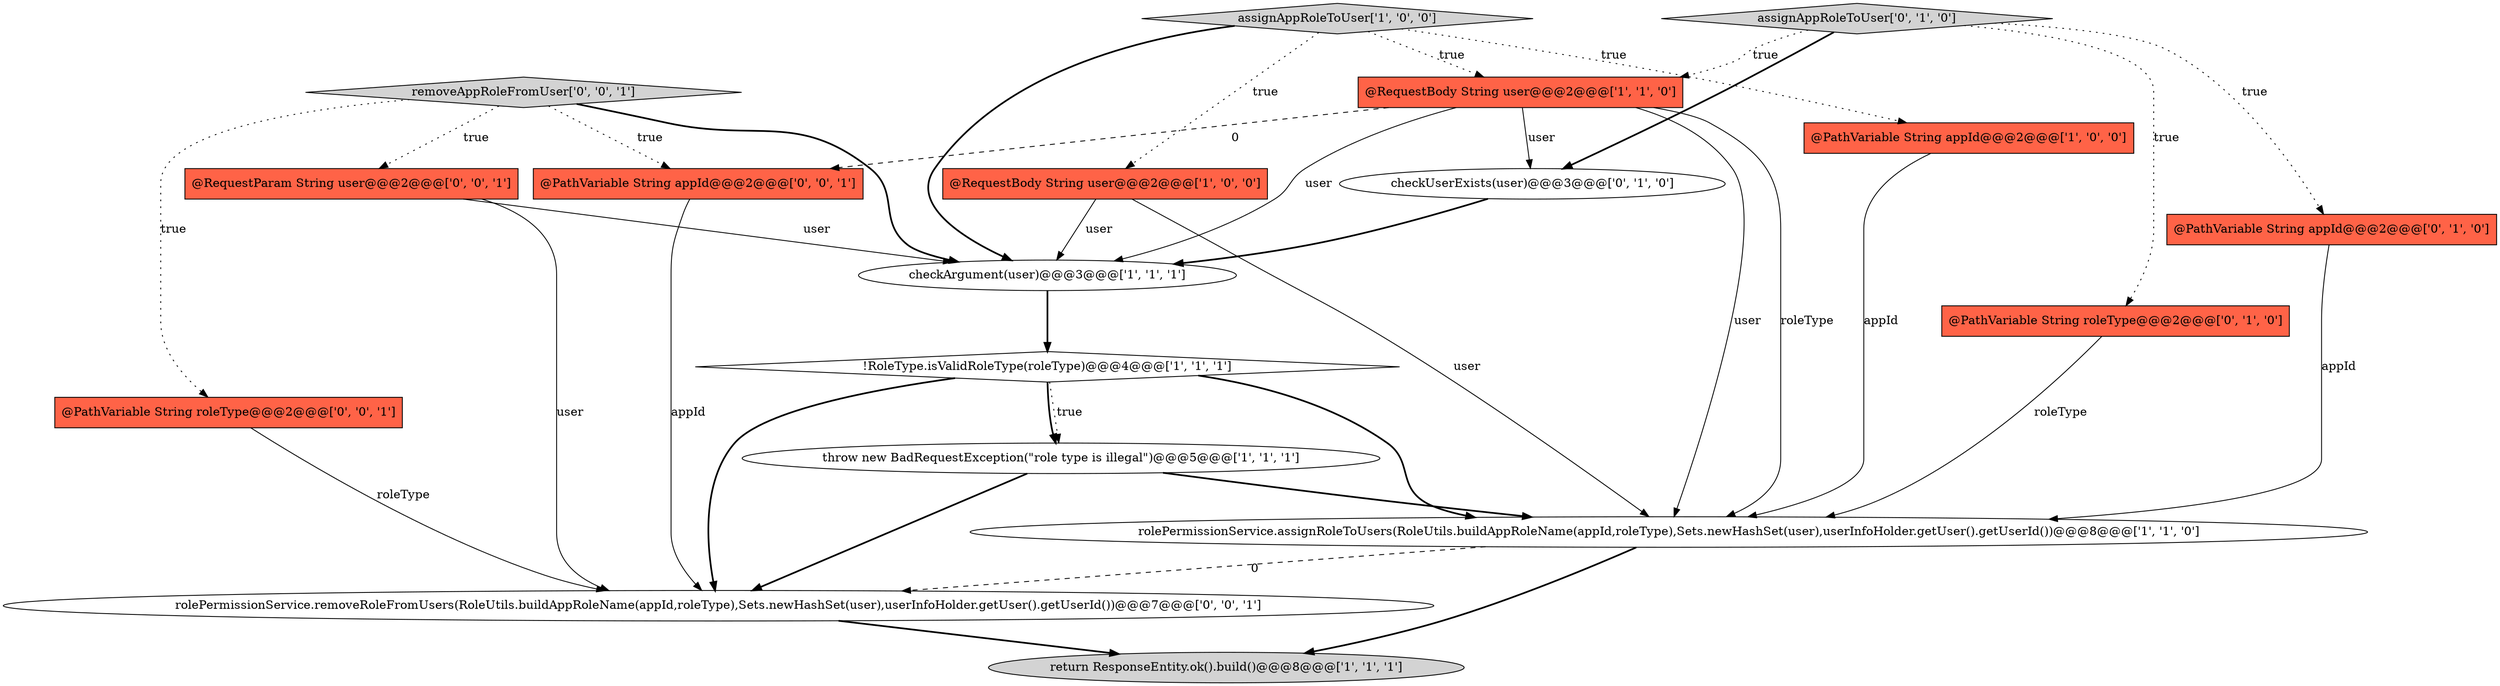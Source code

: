 digraph {
3 [style = filled, label = "@PathVariable String appId@@@2@@@['1', '0', '0']", fillcolor = tomato, shape = box image = "AAA0AAABBB1BBB"];
4 [style = filled, label = "@RequestBody String user@@@2@@@['1', '1', '0']", fillcolor = tomato, shape = box image = "AAA0AAABBB1BBB"];
5 [style = filled, label = "checkArgument(user)@@@3@@@['1', '1', '1']", fillcolor = white, shape = ellipse image = "AAA0AAABBB1BBB"];
7 [style = filled, label = "!RoleType.isValidRoleType(roleType)@@@4@@@['1', '1', '1']", fillcolor = white, shape = diamond image = "AAA0AAABBB1BBB"];
10 [style = filled, label = "checkUserExists(user)@@@3@@@['0', '1', '0']", fillcolor = white, shape = ellipse image = "AAA1AAABBB2BBB"];
8 [style = filled, label = "throw new BadRequestException(\"role type is illegal\")@@@5@@@['1', '1', '1']", fillcolor = white, shape = ellipse image = "AAA0AAABBB1BBB"];
11 [style = filled, label = "@PathVariable String appId@@@2@@@['0', '1', '0']", fillcolor = tomato, shape = box image = "AAA0AAABBB2BBB"];
14 [style = filled, label = "rolePermissionService.removeRoleFromUsers(RoleUtils.buildAppRoleName(appId,roleType),Sets.newHashSet(user),userInfoHolder.getUser().getUserId())@@@7@@@['0', '0', '1']", fillcolor = white, shape = ellipse image = "AAA0AAABBB3BBB"];
0 [style = filled, label = "@RequestBody String user@@@2@@@['1', '0', '0']", fillcolor = tomato, shape = box image = "AAA0AAABBB1BBB"];
15 [style = filled, label = "removeAppRoleFromUser['0', '0', '1']", fillcolor = lightgray, shape = diamond image = "AAA0AAABBB3BBB"];
1 [style = filled, label = "return ResponseEntity.ok().build()@@@8@@@['1', '1', '1']", fillcolor = lightgray, shape = ellipse image = "AAA0AAABBB1BBB"];
9 [style = filled, label = "@PathVariable String roleType@@@2@@@['0', '1', '0']", fillcolor = tomato, shape = box image = "AAA0AAABBB2BBB"];
2 [style = filled, label = "rolePermissionService.assignRoleToUsers(RoleUtils.buildAppRoleName(appId,roleType),Sets.newHashSet(user),userInfoHolder.getUser().getUserId())@@@8@@@['1', '1', '0']", fillcolor = white, shape = ellipse image = "AAA0AAABBB1BBB"];
17 [style = filled, label = "@PathVariable String appId@@@2@@@['0', '0', '1']", fillcolor = tomato, shape = box image = "AAA0AAABBB3BBB"];
6 [style = filled, label = "assignAppRoleToUser['1', '0', '0']", fillcolor = lightgray, shape = diamond image = "AAA0AAABBB1BBB"];
12 [style = filled, label = "assignAppRoleToUser['0', '1', '0']", fillcolor = lightgray, shape = diamond image = "AAA0AAABBB2BBB"];
13 [style = filled, label = "@RequestParam String user@@@2@@@['0', '0', '1']", fillcolor = tomato, shape = box image = "AAA0AAABBB3BBB"];
16 [style = filled, label = "@PathVariable String roleType@@@2@@@['0', '0', '1']", fillcolor = tomato, shape = box image = "AAA0AAABBB3BBB"];
15->17 [style = dotted, label="true"];
11->2 [style = solid, label="appId"];
0->5 [style = solid, label="user"];
8->14 [style = bold, label=""];
7->8 [style = bold, label=""];
15->13 [style = dotted, label="true"];
0->2 [style = solid, label="user"];
13->5 [style = solid, label="user"];
12->11 [style = dotted, label="true"];
7->8 [style = dotted, label="true"];
3->2 [style = solid, label="appId"];
4->17 [style = dashed, label="0"];
13->14 [style = solid, label="user"];
7->14 [style = bold, label=""];
14->1 [style = bold, label=""];
6->0 [style = dotted, label="true"];
12->10 [style = bold, label=""];
6->4 [style = dotted, label="true"];
8->2 [style = bold, label=""];
12->4 [style = dotted, label="true"];
12->9 [style = dotted, label="true"];
2->14 [style = dashed, label="0"];
2->1 [style = bold, label=""];
4->2 [style = solid, label="user"];
17->14 [style = solid, label="appId"];
15->5 [style = bold, label=""];
16->14 [style = solid, label="roleType"];
6->5 [style = bold, label=""];
6->3 [style = dotted, label="true"];
4->10 [style = solid, label="user"];
4->2 [style = solid, label="roleType"];
9->2 [style = solid, label="roleType"];
15->16 [style = dotted, label="true"];
4->5 [style = solid, label="user"];
10->5 [style = bold, label=""];
5->7 [style = bold, label=""];
7->2 [style = bold, label=""];
}
